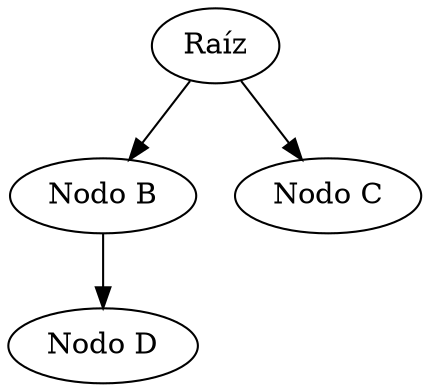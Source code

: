 // Árbol de Ejemplo
digraph {
	A [label="Raíz"]
	B [label="Nodo B"]
	C [label="Nodo C"]
	D [label="Nodo D"]
	A -> B
	A -> C
	B -> D
}
